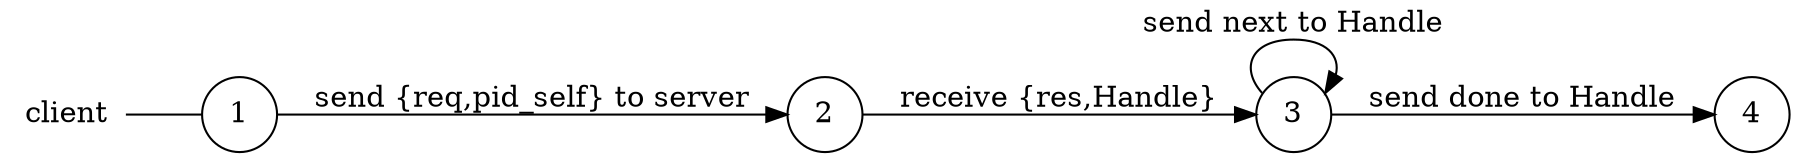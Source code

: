 digraph client {
	rankdir="LR";
	n_0 [label="client", shape="plaintext"];
	n_1 [id="5", shape=circle, label="4"];
	n_2 [id="1", shape=circle, label="1"];
	n_0 -> n_2 [arrowhead=none];
	n_3 [id="2", shape=circle, label="2"];
	n_4 [id="3", shape=circle, label="3"];

	n_3 -> n_4 [id="[$e|6]", label="receive {res,Handle}"];
	n_4 -> n_4 [id="[$e|4]", label="send next to Handle"];
	n_2 -> n_3 [id="[$e|5]", label="send {req,pid_self} to server"];
	n_4 -> n_1 [id="[$e|3]", label="send done to Handle"];
}
